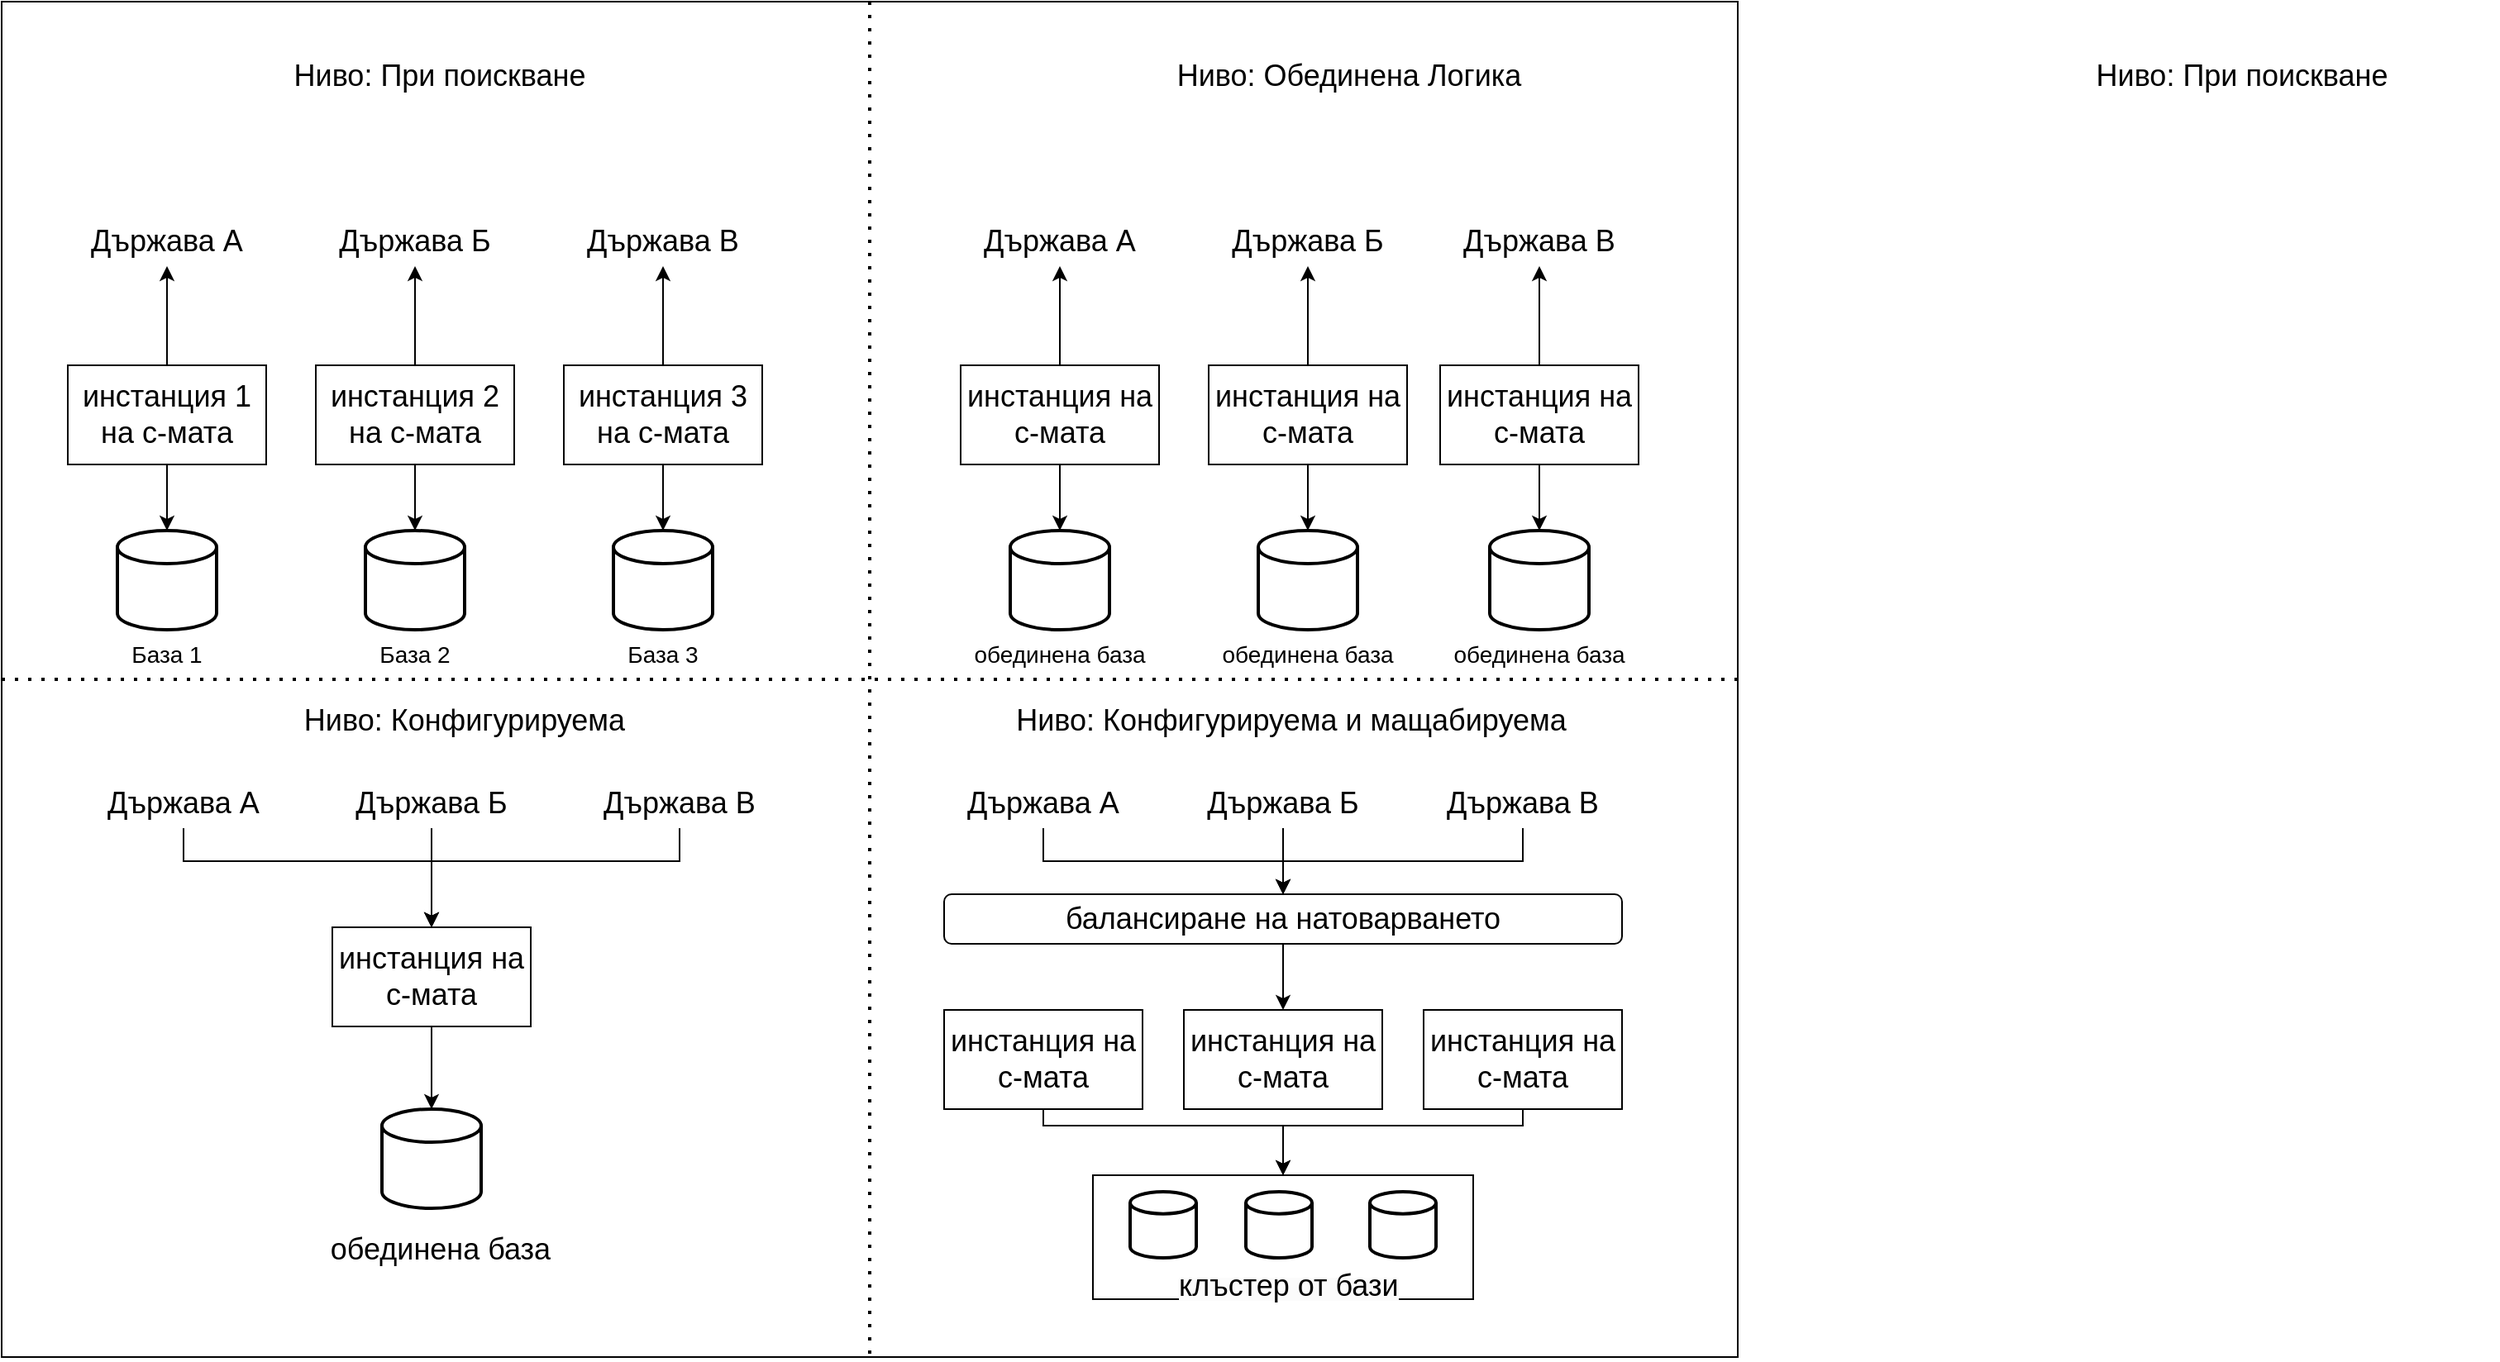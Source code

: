 <mxfile version="23.1.1" type="github">
  <diagram name="Page-1" id="z4rczib-LkPRxgJOSu4e">
    <mxGraphModel dx="2049" dy="1066" grid="1" gridSize="10" guides="1" tooltips="1" connect="1" arrows="1" fold="1" page="1" pageScale="1" pageWidth="827" pageHeight="1169" math="0" shadow="0">
      <root>
        <mxCell id="0" />
        <mxCell id="1" parent="0" />
        <mxCell id="R1ErJ9N_a_U-e3eA8b6c-1" value="" style="rounded=0;whiteSpace=wrap;html=1;" vertex="1" parent="1">
          <mxGeometry x="120" y="120" width="1050" height="820" as="geometry" />
        </mxCell>
        <mxCell id="R1ErJ9N_a_U-e3eA8b6c-5" value="" style="endArrow=none;dashed=1;html=1;dashPattern=1 3;strokeWidth=2;rounded=0;exitX=0;exitY=0.5;exitDx=0;exitDy=0;entryX=1;entryY=0.5;entryDx=0;entryDy=0;" edge="1" parent="1" source="R1ErJ9N_a_U-e3eA8b6c-1" target="R1ErJ9N_a_U-e3eA8b6c-1">
          <mxGeometry width="50" height="50" relative="1" as="geometry">
            <mxPoint x="340" y="420" as="sourcePoint" />
            <mxPoint x="390" y="370" as="targetPoint" />
          </mxGeometry>
        </mxCell>
        <mxCell id="R1ErJ9N_a_U-e3eA8b6c-6" value="" style="endArrow=none;dashed=1;html=1;dashPattern=1 3;strokeWidth=2;rounded=0;exitX=0.5;exitY=0;exitDx=0;exitDy=0;entryX=0.5;entryY=1;entryDx=0;entryDy=0;" edge="1" parent="1" source="R1ErJ9N_a_U-e3eA8b6c-1" target="R1ErJ9N_a_U-e3eA8b6c-1">
          <mxGeometry width="50" height="50" relative="1" as="geometry">
            <mxPoint x="130" y="290" as="sourcePoint" />
            <mxPoint x="880" y="290" as="targetPoint" />
          </mxGeometry>
        </mxCell>
        <mxCell id="R1ErJ9N_a_U-e3eA8b6c-7" value="&lt;font style=&quot;font-size: 18px;&quot;&gt;Ниво: Обединена Логика&lt;/font&gt;" style="text;html=1;strokeColor=none;fillColor=none;align=center;verticalAlign=middle;whiteSpace=wrap;rounded=0;" vertex="1" parent="1">
          <mxGeometry x="780" y="150" width="310" height="30" as="geometry" />
        </mxCell>
        <mxCell id="R1ErJ9N_a_U-e3eA8b6c-8" value="&lt;font style=&quot;font-size: 18px;&quot;&gt;Ниво: При поискване&lt;/font&gt;" style="text;html=1;strokeColor=none;fillColor=none;align=center;verticalAlign=middle;whiteSpace=wrap;rounded=0;" vertex="1" parent="1">
          <mxGeometry x="230" y="150" width="310" height="30" as="geometry" />
        </mxCell>
        <mxCell id="R1ErJ9N_a_U-e3eA8b6c-11" value="" style="edgeStyle=orthogonalEdgeStyle;rounded=0;orthogonalLoop=1;jettySize=auto;html=1;" edge="1" parent="1" source="R1ErJ9N_a_U-e3eA8b6c-9" target="R1ErJ9N_a_U-e3eA8b6c-10">
          <mxGeometry relative="1" as="geometry" />
        </mxCell>
        <mxCell id="R1ErJ9N_a_U-e3eA8b6c-19" value="" style="edgeStyle=orthogonalEdgeStyle;rounded=0;orthogonalLoop=1;jettySize=auto;html=1;" edge="1" parent="1" source="R1ErJ9N_a_U-e3eA8b6c-9" target="R1ErJ9N_a_U-e3eA8b6c-18">
          <mxGeometry relative="1" as="geometry" />
        </mxCell>
        <mxCell id="R1ErJ9N_a_U-e3eA8b6c-9" value="&lt;font style=&quot;font-size: 18px;&quot;&gt;инстанция 1 на с-мата&lt;/font&gt;" style="rounded=0;whiteSpace=wrap;html=1;" vertex="1" parent="1">
          <mxGeometry x="160" y="340" width="120" height="60" as="geometry" />
        </mxCell>
        <mxCell id="R1ErJ9N_a_U-e3eA8b6c-10" value="&lt;font style=&quot;font-size: 18px;&quot;&gt;Държава A&lt;/font&gt;" style="text;html=1;strokeColor=none;fillColor=none;align=center;verticalAlign=middle;whiteSpace=wrap;rounded=0;" vertex="1" parent="1">
          <mxGeometry x="150" y="250" width="140" height="30" as="geometry" />
        </mxCell>
        <mxCell id="R1ErJ9N_a_U-e3eA8b6c-16" value="" style="edgeStyle=orthogonalEdgeStyle;rounded=0;orthogonalLoop=1;jettySize=auto;html=1;" edge="1" parent="1" source="R1ErJ9N_a_U-e3eA8b6c-12" target="R1ErJ9N_a_U-e3eA8b6c-13">
          <mxGeometry relative="1" as="geometry" />
        </mxCell>
        <mxCell id="R1ErJ9N_a_U-e3eA8b6c-38" value="" style="edgeStyle=orthogonalEdgeStyle;rounded=0;orthogonalLoop=1;jettySize=auto;html=1;" edge="1" parent="1" source="R1ErJ9N_a_U-e3eA8b6c-12" target="R1ErJ9N_a_U-e3eA8b6c-20">
          <mxGeometry relative="1" as="geometry" />
        </mxCell>
        <mxCell id="R1ErJ9N_a_U-e3eA8b6c-12" value="&lt;font style=&quot;font-size: 18px;&quot;&gt;инстанция 2 на с-мата&lt;/font&gt;" style="rounded=0;whiteSpace=wrap;html=1;" vertex="1" parent="1">
          <mxGeometry x="310" y="340" width="120" height="60" as="geometry" />
        </mxCell>
        <mxCell id="R1ErJ9N_a_U-e3eA8b6c-13" value="&lt;font style=&quot;font-size: 18px;&quot;&gt;Държава Б&lt;/font&gt;" style="text;html=1;strokeColor=none;fillColor=none;align=center;verticalAlign=middle;whiteSpace=wrap;rounded=0;" vertex="1" parent="1">
          <mxGeometry x="300" y="250" width="140" height="30" as="geometry" />
        </mxCell>
        <mxCell id="R1ErJ9N_a_U-e3eA8b6c-17" value="" style="edgeStyle=orthogonalEdgeStyle;rounded=0;orthogonalLoop=1;jettySize=auto;html=1;" edge="1" parent="1" source="R1ErJ9N_a_U-e3eA8b6c-14" target="R1ErJ9N_a_U-e3eA8b6c-15">
          <mxGeometry relative="1" as="geometry" />
        </mxCell>
        <mxCell id="R1ErJ9N_a_U-e3eA8b6c-39" value="" style="edgeStyle=orthogonalEdgeStyle;rounded=0;orthogonalLoop=1;jettySize=auto;html=1;" edge="1" parent="1" source="R1ErJ9N_a_U-e3eA8b6c-14" target="R1ErJ9N_a_U-e3eA8b6c-22">
          <mxGeometry relative="1" as="geometry" />
        </mxCell>
        <mxCell id="R1ErJ9N_a_U-e3eA8b6c-14" value="&lt;font style=&quot;font-size: 18px;&quot;&gt;инстанция 3 на с-мата&lt;/font&gt;" style="rounded=0;whiteSpace=wrap;html=1;" vertex="1" parent="1">
          <mxGeometry x="460" y="340" width="120" height="60" as="geometry" />
        </mxCell>
        <mxCell id="R1ErJ9N_a_U-e3eA8b6c-15" value="&lt;font style=&quot;font-size: 18px;&quot;&gt;Държава В&lt;/font&gt;" style="text;html=1;strokeColor=none;fillColor=none;align=center;verticalAlign=middle;whiteSpace=wrap;rounded=0;" vertex="1" parent="1">
          <mxGeometry x="450" y="250" width="140" height="30" as="geometry" />
        </mxCell>
        <mxCell id="R1ErJ9N_a_U-e3eA8b6c-18" value="" style="strokeWidth=2;html=1;shape=mxgraph.flowchart.database;whiteSpace=wrap;" vertex="1" parent="1">
          <mxGeometry x="190" y="440" width="60" height="60" as="geometry" />
        </mxCell>
        <mxCell id="R1ErJ9N_a_U-e3eA8b6c-20" value="" style="strokeWidth=2;html=1;shape=mxgraph.flowchart.database;whiteSpace=wrap;" vertex="1" parent="1">
          <mxGeometry x="340" y="440" width="60" height="60" as="geometry" />
        </mxCell>
        <mxCell id="R1ErJ9N_a_U-e3eA8b6c-22" value="" style="strokeWidth=2;html=1;shape=mxgraph.flowchart.database;whiteSpace=wrap;" vertex="1" parent="1">
          <mxGeometry x="490" y="440" width="60" height="60" as="geometry" />
        </mxCell>
        <mxCell id="R1ErJ9N_a_U-e3eA8b6c-23" value="&lt;font style=&quot;font-size: 18px;&quot;&gt;Ниво: При поискване&lt;/font&gt;" style="text;html=1;strokeColor=none;fillColor=none;align=center;verticalAlign=middle;whiteSpace=wrap;rounded=0;" vertex="1" parent="1">
          <mxGeometry x="1320" y="150" width="310" height="30" as="geometry" />
        </mxCell>
        <mxCell id="R1ErJ9N_a_U-e3eA8b6c-24" value="" style="edgeStyle=orthogonalEdgeStyle;rounded=0;orthogonalLoop=1;jettySize=auto;html=1;" edge="1" parent="1" source="R1ErJ9N_a_U-e3eA8b6c-26" target="R1ErJ9N_a_U-e3eA8b6c-27">
          <mxGeometry relative="1" as="geometry" />
        </mxCell>
        <mxCell id="R1ErJ9N_a_U-e3eA8b6c-25" value="" style="edgeStyle=orthogonalEdgeStyle;rounded=0;orthogonalLoop=1;jettySize=auto;html=1;" edge="1" parent="1" source="R1ErJ9N_a_U-e3eA8b6c-26" target="R1ErJ9N_a_U-e3eA8b6c-34">
          <mxGeometry relative="1" as="geometry" />
        </mxCell>
        <mxCell id="R1ErJ9N_a_U-e3eA8b6c-26" value="&lt;font style=&quot;font-size: 18px;&quot;&gt;инстанция на с-мата&lt;/font&gt;" style="rounded=0;whiteSpace=wrap;html=1;" vertex="1" parent="1">
          <mxGeometry x="700" y="340" width="120" height="60" as="geometry" />
        </mxCell>
        <mxCell id="R1ErJ9N_a_U-e3eA8b6c-27" value="&lt;font style=&quot;font-size: 18px;&quot;&gt;Държава A&lt;/font&gt;" style="text;html=1;strokeColor=none;fillColor=none;align=center;verticalAlign=middle;whiteSpace=wrap;rounded=0;" vertex="1" parent="1">
          <mxGeometry x="690" y="250" width="140" height="30" as="geometry" />
        </mxCell>
        <mxCell id="R1ErJ9N_a_U-e3eA8b6c-28" value="" style="edgeStyle=orthogonalEdgeStyle;rounded=0;orthogonalLoop=1;jettySize=auto;html=1;" edge="1" parent="1" source="R1ErJ9N_a_U-e3eA8b6c-29" target="R1ErJ9N_a_U-e3eA8b6c-30">
          <mxGeometry relative="1" as="geometry" />
        </mxCell>
        <mxCell id="R1ErJ9N_a_U-e3eA8b6c-37" value="" style="edgeStyle=orthogonalEdgeStyle;rounded=0;orthogonalLoop=1;jettySize=auto;html=1;" edge="1" parent="1" source="R1ErJ9N_a_U-e3eA8b6c-29" target="R1ErJ9N_a_U-e3eA8b6c-35">
          <mxGeometry relative="1" as="geometry" />
        </mxCell>
        <mxCell id="R1ErJ9N_a_U-e3eA8b6c-29" value="&lt;font style=&quot;font-size: 18px;&quot;&gt;инстанция на с-мата&lt;/font&gt;" style="rounded=0;whiteSpace=wrap;html=1;" vertex="1" parent="1">
          <mxGeometry x="850" y="340" width="120" height="60" as="geometry" />
        </mxCell>
        <mxCell id="R1ErJ9N_a_U-e3eA8b6c-30" value="&lt;font style=&quot;font-size: 18px;&quot;&gt;Държава Б&lt;/font&gt;" style="text;html=1;strokeColor=none;fillColor=none;align=center;verticalAlign=middle;whiteSpace=wrap;rounded=0;" vertex="1" parent="1">
          <mxGeometry x="840" y="250" width="140" height="30" as="geometry" />
        </mxCell>
        <mxCell id="R1ErJ9N_a_U-e3eA8b6c-31" value="" style="edgeStyle=orthogonalEdgeStyle;rounded=0;orthogonalLoop=1;jettySize=auto;html=1;" edge="1" parent="1" source="R1ErJ9N_a_U-e3eA8b6c-32" target="R1ErJ9N_a_U-e3eA8b6c-33">
          <mxGeometry relative="1" as="geometry" />
        </mxCell>
        <mxCell id="R1ErJ9N_a_U-e3eA8b6c-41" value="" style="edgeStyle=orthogonalEdgeStyle;rounded=0;orthogonalLoop=1;jettySize=auto;html=1;" edge="1" parent="1" source="R1ErJ9N_a_U-e3eA8b6c-32" target="R1ErJ9N_a_U-e3eA8b6c-36">
          <mxGeometry relative="1" as="geometry" />
        </mxCell>
        <mxCell id="R1ErJ9N_a_U-e3eA8b6c-32" value="&lt;font style=&quot;font-size: 18px;&quot;&gt;инстанция на с-мата&lt;/font&gt;" style="rounded=0;whiteSpace=wrap;html=1;" vertex="1" parent="1">
          <mxGeometry x="990" y="340" width="120" height="60" as="geometry" />
        </mxCell>
        <mxCell id="R1ErJ9N_a_U-e3eA8b6c-33" value="&lt;font style=&quot;font-size: 18px;&quot;&gt;Държава В&lt;/font&gt;" style="text;html=1;strokeColor=none;fillColor=none;align=center;verticalAlign=middle;whiteSpace=wrap;rounded=0;" vertex="1" parent="1">
          <mxGeometry x="980" y="250" width="140" height="30" as="geometry" />
        </mxCell>
        <mxCell id="R1ErJ9N_a_U-e3eA8b6c-34" value="" style="strokeWidth=2;html=1;shape=mxgraph.flowchart.database;whiteSpace=wrap;" vertex="1" parent="1">
          <mxGeometry x="730" y="440" width="60" height="60" as="geometry" />
        </mxCell>
        <mxCell id="R1ErJ9N_a_U-e3eA8b6c-35" value="" style="strokeWidth=2;html=1;shape=mxgraph.flowchart.database;whiteSpace=wrap;" vertex="1" parent="1">
          <mxGeometry x="880" y="440" width="60" height="60" as="geometry" />
        </mxCell>
        <mxCell id="R1ErJ9N_a_U-e3eA8b6c-36" value="" style="strokeWidth=2;html=1;shape=mxgraph.flowchart.database;whiteSpace=wrap;" vertex="1" parent="1">
          <mxGeometry x="1020" y="440" width="60" height="60" as="geometry" />
        </mxCell>
        <mxCell id="R1ErJ9N_a_U-e3eA8b6c-42" value="&lt;font style=&quot;font-size: 14px;&quot;&gt;База 1&lt;/font&gt;" style="text;html=1;strokeColor=none;fillColor=none;align=center;verticalAlign=middle;whiteSpace=wrap;rounded=0;" vertex="1" parent="1">
          <mxGeometry x="190" y="500" width="60" height="30" as="geometry" />
        </mxCell>
        <mxCell id="R1ErJ9N_a_U-e3eA8b6c-43" value="&lt;font style=&quot;font-size: 14px;&quot;&gt;База 2&lt;/font&gt;" style="text;html=1;strokeColor=none;fillColor=none;align=center;verticalAlign=middle;whiteSpace=wrap;rounded=0;" vertex="1" parent="1">
          <mxGeometry x="340" y="500" width="60" height="30" as="geometry" />
        </mxCell>
        <mxCell id="R1ErJ9N_a_U-e3eA8b6c-45" value="&lt;font style=&quot;font-size: 14px;&quot;&gt;База 3&lt;/font&gt;" style="text;html=1;strokeColor=none;fillColor=none;align=center;verticalAlign=middle;whiteSpace=wrap;rounded=0;" vertex="1" parent="1">
          <mxGeometry x="490" y="500" width="60" height="30" as="geometry" />
        </mxCell>
        <mxCell id="R1ErJ9N_a_U-e3eA8b6c-50" value="&lt;font style=&quot;font-size: 14px;&quot;&gt;обединена база&lt;/font&gt;" style="text;html=1;strokeColor=none;fillColor=none;align=center;verticalAlign=middle;whiteSpace=wrap;rounded=0;" vertex="1" parent="1">
          <mxGeometry x="700" y="500" width="120" height="30" as="geometry" />
        </mxCell>
        <mxCell id="R1ErJ9N_a_U-e3eA8b6c-52" value="&lt;font style=&quot;font-size: 14px;&quot;&gt;обединена база&lt;/font&gt;" style="text;html=1;strokeColor=none;fillColor=none;align=center;verticalAlign=middle;whiteSpace=wrap;rounded=0;" vertex="1" parent="1">
          <mxGeometry x="855" y="500" width="110" height="30" as="geometry" />
        </mxCell>
        <mxCell id="R1ErJ9N_a_U-e3eA8b6c-53" value="&lt;font style=&quot;font-size: 14px;&quot;&gt;обединена база&lt;/font&gt;" style="text;html=1;strokeColor=none;fillColor=none;align=center;verticalAlign=middle;whiteSpace=wrap;rounded=0;" vertex="1" parent="1">
          <mxGeometry x="995" y="500" width="110" height="30" as="geometry" />
        </mxCell>
        <mxCell id="R1ErJ9N_a_U-e3eA8b6c-55" value="&lt;font style=&quot;font-size: 18px;&quot;&gt;Ниво: Конфигурируема и мащабируема&lt;/font&gt;" style="text;html=1;strokeColor=none;fillColor=none;align=center;verticalAlign=middle;whiteSpace=wrap;rounded=0;" vertex="1" parent="1">
          <mxGeometry x="720" y="540" width="360" height="30" as="geometry" />
        </mxCell>
        <mxCell id="R1ErJ9N_a_U-e3eA8b6c-90" style="edgeStyle=orthogonalEdgeStyle;rounded=0;orthogonalLoop=1;jettySize=auto;html=1;" edge="1" parent="1" source="R1ErJ9N_a_U-e3eA8b6c-56" target="R1ErJ9N_a_U-e3eA8b6c-85">
          <mxGeometry relative="1" as="geometry">
            <Array as="points">
              <mxPoint x="750" y="800" />
              <mxPoint x="895" y="800" />
            </Array>
          </mxGeometry>
        </mxCell>
        <mxCell id="R1ErJ9N_a_U-e3eA8b6c-56" value="&lt;font style=&quot;font-size: 18px;&quot;&gt;инстанция на с-мата&lt;/font&gt;" style="rounded=0;whiteSpace=wrap;html=1;" vertex="1" parent="1">
          <mxGeometry x="690" y="730" width="120" height="60" as="geometry" />
        </mxCell>
        <mxCell id="R1ErJ9N_a_U-e3eA8b6c-64" value="" style="edgeStyle=orthogonalEdgeStyle;rounded=0;orthogonalLoop=1;jettySize=auto;html=1;" edge="1" parent="1" source="R1ErJ9N_a_U-e3eA8b6c-57" target="R1ErJ9N_a_U-e3eA8b6c-63">
          <mxGeometry relative="1" as="geometry" />
        </mxCell>
        <mxCell id="R1ErJ9N_a_U-e3eA8b6c-57" value="&lt;font style=&quot;font-size: 18px;&quot;&gt;Държава A&lt;/font&gt;" style="text;html=1;strokeColor=none;fillColor=none;align=center;verticalAlign=middle;whiteSpace=wrap;rounded=0;" vertex="1" parent="1">
          <mxGeometry x="680" y="590" width="140" height="30" as="geometry" />
        </mxCell>
        <mxCell id="R1ErJ9N_a_U-e3eA8b6c-58" value="&lt;font style=&quot;font-size: 18px;&quot;&gt;инстанция на с-мата&lt;/font&gt;" style="rounded=0;whiteSpace=wrap;html=1;" vertex="1" parent="1">
          <mxGeometry x="835" y="730" width="120" height="60" as="geometry" />
        </mxCell>
        <mxCell id="R1ErJ9N_a_U-e3eA8b6c-65" value="" style="edgeStyle=orthogonalEdgeStyle;rounded=0;orthogonalLoop=1;jettySize=auto;html=1;" edge="1" parent="1" source="R1ErJ9N_a_U-e3eA8b6c-59" target="R1ErJ9N_a_U-e3eA8b6c-63">
          <mxGeometry relative="1" as="geometry" />
        </mxCell>
        <mxCell id="R1ErJ9N_a_U-e3eA8b6c-59" value="&lt;font style=&quot;font-size: 18px;&quot;&gt;Държава Б&lt;/font&gt;" style="text;html=1;strokeColor=none;fillColor=none;align=center;verticalAlign=middle;whiteSpace=wrap;rounded=0;" vertex="1" parent="1">
          <mxGeometry x="825" y="590" width="140" height="30" as="geometry" />
        </mxCell>
        <mxCell id="R1ErJ9N_a_U-e3eA8b6c-93" style="edgeStyle=orthogonalEdgeStyle;rounded=0;orthogonalLoop=1;jettySize=auto;html=1;" edge="1" parent="1" source="R1ErJ9N_a_U-e3eA8b6c-60" target="R1ErJ9N_a_U-e3eA8b6c-85">
          <mxGeometry relative="1" as="geometry">
            <Array as="points">
              <mxPoint x="1040" y="800" />
              <mxPoint x="895" y="800" />
            </Array>
          </mxGeometry>
        </mxCell>
        <mxCell id="R1ErJ9N_a_U-e3eA8b6c-60" value="&lt;font style=&quot;font-size: 18px;&quot;&gt;инстанция на с-мата&lt;/font&gt;" style="rounded=0;whiteSpace=wrap;html=1;" vertex="1" parent="1">
          <mxGeometry x="980" y="730" width="120" height="60" as="geometry" />
        </mxCell>
        <mxCell id="R1ErJ9N_a_U-e3eA8b6c-66" value="" style="edgeStyle=orthogonalEdgeStyle;rounded=0;orthogonalLoop=1;jettySize=auto;html=1;" edge="1" parent="1" source="R1ErJ9N_a_U-e3eA8b6c-61" target="R1ErJ9N_a_U-e3eA8b6c-63">
          <mxGeometry relative="1" as="geometry" />
        </mxCell>
        <mxCell id="R1ErJ9N_a_U-e3eA8b6c-61" value="&lt;font style=&quot;font-size: 18px;&quot;&gt;Държава В&lt;/font&gt;" style="text;html=1;strokeColor=none;fillColor=none;align=center;verticalAlign=middle;whiteSpace=wrap;rounded=0;" vertex="1" parent="1">
          <mxGeometry x="970" y="590" width="140" height="30" as="geometry" />
        </mxCell>
        <mxCell id="R1ErJ9N_a_U-e3eA8b6c-67" value="" style="edgeStyle=orthogonalEdgeStyle;rounded=0;orthogonalLoop=1;jettySize=auto;html=1;" edge="1" parent="1" source="R1ErJ9N_a_U-e3eA8b6c-63" target="R1ErJ9N_a_U-e3eA8b6c-58">
          <mxGeometry relative="1" as="geometry" />
        </mxCell>
        <mxCell id="R1ErJ9N_a_U-e3eA8b6c-63" value="&lt;font style=&quot;font-size: 18px;&quot;&gt;балансиране на натоварването&lt;/font&gt;" style="rounded=1;whiteSpace=wrap;html=1;" vertex="1" parent="1">
          <mxGeometry x="690" y="660" width="410" height="30" as="geometry" />
        </mxCell>
        <mxCell id="R1ErJ9N_a_U-e3eA8b6c-82" value="" style="edgeStyle=orthogonalEdgeStyle;rounded=0;orthogonalLoop=1;jettySize=auto;html=1;" edge="1" parent="1" source="R1ErJ9N_a_U-e3eA8b6c-73" target="R1ErJ9N_a_U-e3eA8b6c-77">
          <mxGeometry relative="1" as="geometry" />
        </mxCell>
        <mxCell id="R1ErJ9N_a_U-e3eA8b6c-73" value="&lt;font style=&quot;font-size: 18px;&quot;&gt;инстанция на с-мата&lt;/font&gt;" style="rounded=0;whiteSpace=wrap;html=1;" vertex="1" parent="1">
          <mxGeometry x="320" y="680" width="120" height="60" as="geometry" />
        </mxCell>
        <mxCell id="R1ErJ9N_a_U-e3eA8b6c-80" style="edgeStyle=orthogonalEdgeStyle;rounded=0;orthogonalLoop=1;jettySize=auto;html=1;" edge="1" parent="1" source="R1ErJ9N_a_U-e3eA8b6c-74" target="R1ErJ9N_a_U-e3eA8b6c-73">
          <mxGeometry relative="1" as="geometry">
            <Array as="points">
              <mxPoint x="230" y="640" />
              <mxPoint x="380" y="640" />
            </Array>
          </mxGeometry>
        </mxCell>
        <mxCell id="R1ErJ9N_a_U-e3eA8b6c-74" value="&lt;font style=&quot;font-size: 18px;&quot;&gt;Държава A&lt;/font&gt;" style="text;html=1;strokeColor=none;fillColor=none;align=center;verticalAlign=middle;whiteSpace=wrap;rounded=0;" vertex="1" parent="1">
          <mxGeometry x="160" y="590" width="140" height="30" as="geometry" />
        </mxCell>
        <mxCell id="R1ErJ9N_a_U-e3eA8b6c-79" value="" style="edgeStyle=orthogonalEdgeStyle;rounded=0;orthogonalLoop=1;jettySize=auto;html=1;" edge="1" parent="1" source="R1ErJ9N_a_U-e3eA8b6c-75" target="R1ErJ9N_a_U-e3eA8b6c-73">
          <mxGeometry relative="1" as="geometry" />
        </mxCell>
        <mxCell id="R1ErJ9N_a_U-e3eA8b6c-75" value="&lt;font style=&quot;font-size: 18px;&quot;&gt;Държава Б&lt;/font&gt;" style="text;html=1;strokeColor=none;fillColor=none;align=center;verticalAlign=middle;whiteSpace=wrap;rounded=0;" vertex="1" parent="1">
          <mxGeometry x="310" y="590" width="140" height="30" as="geometry" />
        </mxCell>
        <mxCell id="R1ErJ9N_a_U-e3eA8b6c-81" style="edgeStyle=orthogonalEdgeStyle;rounded=0;orthogonalLoop=1;jettySize=auto;html=1;" edge="1" parent="1" source="R1ErJ9N_a_U-e3eA8b6c-76" target="R1ErJ9N_a_U-e3eA8b6c-73">
          <mxGeometry relative="1" as="geometry">
            <Array as="points">
              <mxPoint x="530" y="640" />
              <mxPoint x="380" y="640" />
            </Array>
          </mxGeometry>
        </mxCell>
        <mxCell id="R1ErJ9N_a_U-e3eA8b6c-76" value="&lt;font style=&quot;font-size: 18px;&quot;&gt;Държава В&lt;/font&gt;" style="text;html=1;strokeColor=none;fillColor=none;align=center;verticalAlign=middle;whiteSpace=wrap;rounded=0;" vertex="1" parent="1">
          <mxGeometry x="460" y="590" width="140" height="30" as="geometry" />
        </mxCell>
        <mxCell id="R1ErJ9N_a_U-e3eA8b6c-77" value="" style="strokeWidth=2;html=1;shape=mxgraph.flowchart.database;whiteSpace=wrap;" vertex="1" parent="1">
          <mxGeometry x="350" y="790" width="60" height="60" as="geometry" />
        </mxCell>
        <mxCell id="R1ErJ9N_a_U-e3eA8b6c-78" value="&lt;font style=&quot;font-size: 18px;&quot;&gt;Ниво: Конфигурируема&lt;/font&gt;" style="text;html=1;strokeColor=none;fillColor=none;align=center;verticalAlign=middle;whiteSpace=wrap;rounded=0;" vertex="1" parent="1">
          <mxGeometry x="220" y="540" width="360" height="30" as="geometry" />
        </mxCell>
        <mxCell id="R1ErJ9N_a_U-e3eA8b6c-84" value="&lt;font style=&quot;font-size: 18px;&quot;&gt;обединена база&lt;/font&gt;" style="text;html=1;strokeColor=none;fillColor=none;align=center;verticalAlign=middle;whiteSpace=wrap;rounded=0;" vertex="1" parent="1">
          <mxGeometry x="312.5" y="860" width="145" height="30" as="geometry" />
        </mxCell>
        <mxCell id="R1ErJ9N_a_U-e3eA8b6c-85" value="" style="rounded=0;whiteSpace=wrap;html=1;" vertex="1" parent="1">
          <mxGeometry x="780" y="830" width="230" height="75" as="geometry" />
        </mxCell>
        <mxCell id="R1ErJ9N_a_U-e3eA8b6c-94" value="" style="strokeWidth=2;html=1;shape=mxgraph.flowchart.database;whiteSpace=wrap;" vertex="1" parent="1">
          <mxGeometry x="802.5" y="840" width="40" height="40" as="geometry" />
        </mxCell>
        <mxCell id="R1ErJ9N_a_U-e3eA8b6c-98" value="" style="strokeWidth=2;html=1;shape=mxgraph.flowchart.database;whiteSpace=wrap;" vertex="1" parent="1">
          <mxGeometry x="947.5" y="840" width="40" height="40" as="geometry" />
        </mxCell>
        <mxCell id="R1ErJ9N_a_U-e3eA8b6c-99" value="" style="strokeWidth=2;html=1;shape=mxgraph.flowchart.database;whiteSpace=wrap;" vertex="1" parent="1">
          <mxGeometry x="872.5" y="840" width="40" height="40" as="geometry" />
        </mxCell>
        <mxCell id="R1ErJ9N_a_U-e3eA8b6c-101" value="&lt;span style=&quot;color: rgb(0, 0, 0); font-family: Helvetica; font-style: normal; font-variant-ligatures: normal; font-variant-caps: normal; font-weight: 400; letter-spacing: normal; orphans: 2; text-align: left; text-indent: 0px; text-transform: none; widows: 2; word-spacing: 0px; -webkit-text-stroke-width: 0px; background-color: rgb(251, 251, 251); text-decoration-thickness: initial; text-decoration-style: initial; text-decoration-color: initial; float: none; display: inline !important;&quot;&gt;&lt;font style=&quot;font-size: 18px;&quot;&gt;клъстер от бази&lt;/font&gt;&lt;/span&gt;" style="text;whiteSpace=wrap;html=1;" vertex="1" parent="1">
          <mxGeometry x="830" y="880" width="150" height="20" as="geometry" />
        </mxCell>
      </root>
    </mxGraphModel>
  </diagram>
</mxfile>
